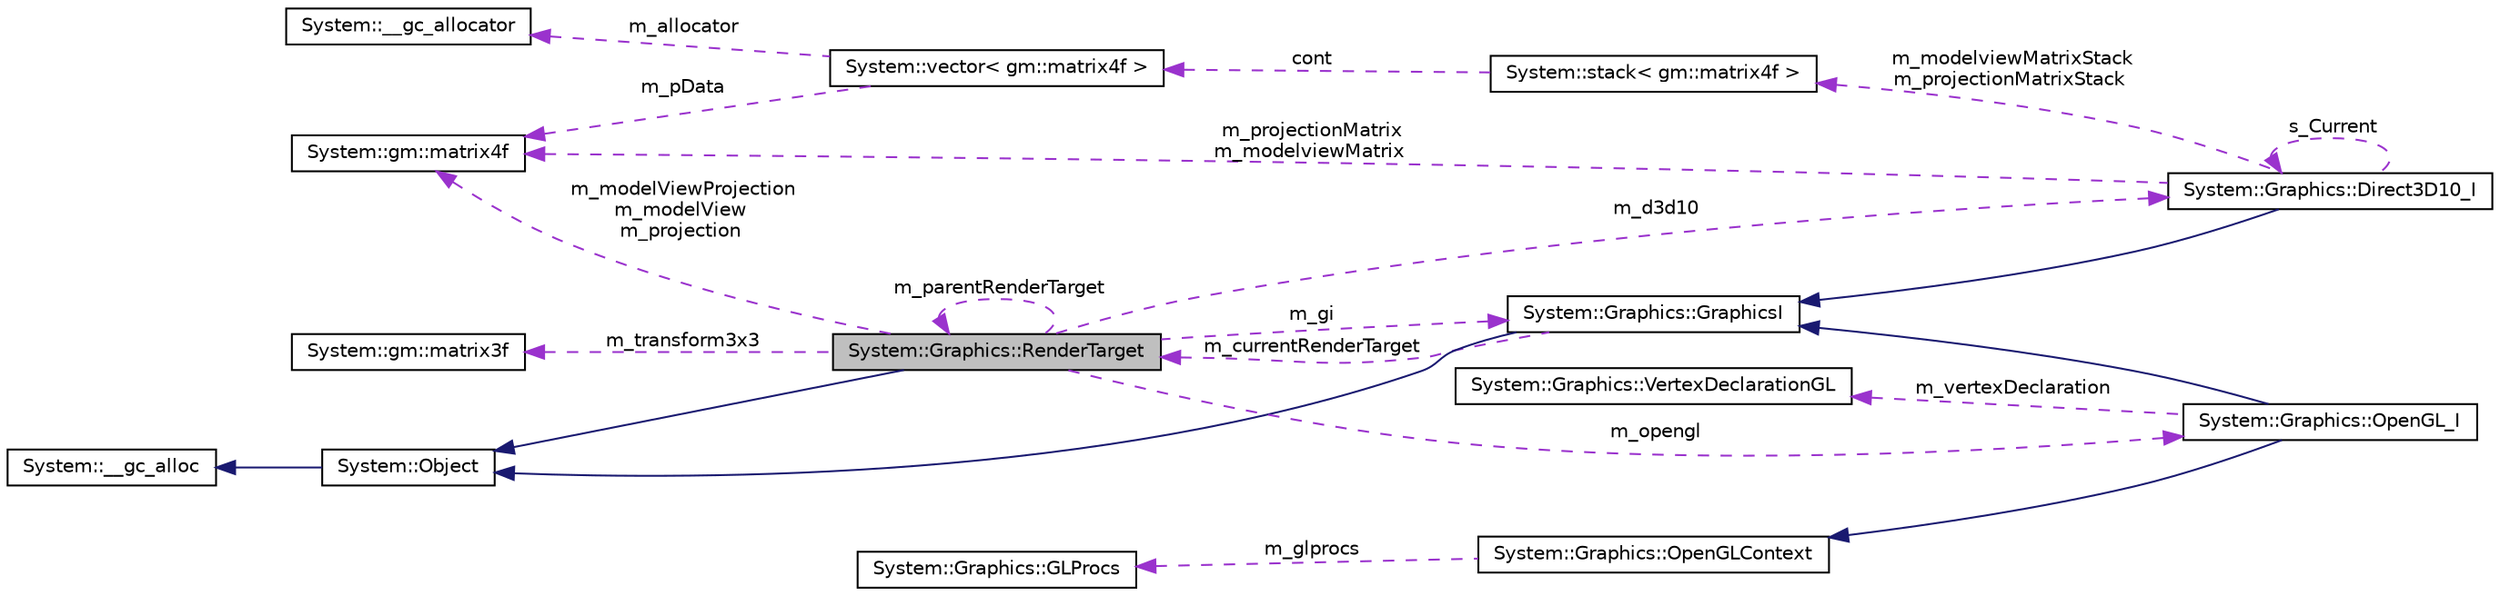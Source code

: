 digraph G
{
  edge [fontname="Helvetica",fontsize="10",labelfontname="Helvetica",labelfontsize="10"];
  node [fontname="Helvetica",fontsize="10",shape=record];
  rankdir="LR";
  Node1 [label="System::Graphics::RenderTarget",height=0.2,width=0.4,color="black", fillcolor="grey75", style="filled" fontcolor="black"];
  Node2 -> Node1 [dir="back",color="midnightblue",fontsize="10",style="solid",fontname="Helvetica"];
  Node2 [label="System::Object",height=0.2,width=0.4,color="black", fillcolor="white", style="filled",URL="$class_system_1_1_object.html"];
  Node3 -> Node2 [dir="back",color="midnightblue",fontsize="10",style="solid",fontname="Helvetica"];
  Node3 [label="System::__gc_alloc",height=0.2,width=0.4,color="black", fillcolor="white", style="filled",URL="$class_system_1_1____gc__alloc.html"];
  Node1 -> Node1 [dir="back",color="darkorchid3",fontsize="10",style="dashed",label=" m_parentRenderTarget" ,fontname="Helvetica"];
  Node4 -> Node1 [dir="back",color="darkorchid3",fontsize="10",style="dashed",label=" m_modelViewProjection\nm_modelView\nm_projection" ,fontname="Helvetica"];
  Node4 [label="System::gm::matrix4f",height=0.2,width=0.4,color="black", fillcolor="white", style="filled",URL="$class_system_1_1gm_1_1matrix4f.html"];
  Node5 -> Node1 [dir="back",color="darkorchid3",fontsize="10",style="dashed",label=" m_transform3x3" ,fontname="Helvetica"];
  Node5 [label="System::gm::matrix3f",height=0.2,width=0.4,color="black", fillcolor="white", style="filled",URL="$class_system_1_1gm_1_1matrix3f.html"];
  Node6 -> Node1 [dir="back",color="darkorchid3",fontsize="10",style="dashed",label=" m_d3d10" ,fontname="Helvetica"];
  Node6 [label="System::Graphics::Direct3D10_I",height=0.2,width=0.4,color="black", fillcolor="white", style="filled",URL="$class_system_1_1_graphics_1_1_direct3_d10___i.html"];
  Node7 -> Node6 [dir="back",color="midnightblue",fontsize="10",style="solid",fontname="Helvetica"];
  Node7 [label="System::Graphics::GraphicsI",height=0.2,width=0.4,color="black", fillcolor="white", style="filled",URL="$class_system_1_1_graphics_1_1_graphics_i.html"];
  Node2 -> Node7 [dir="back",color="midnightblue",fontsize="10",style="solid",fontname="Helvetica"];
  Node1 -> Node7 [dir="back",color="darkorchid3",fontsize="10",style="dashed",label=" m_currentRenderTarget" ,fontname="Helvetica"];
  Node8 -> Node6 [dir="back",color="darkorchid3",fontsize="10",style="dashed",label=" m_modelviewMatrixStack\nm_projectionMatrixStack" ,fontname="Helvetica"];
  Node8 [label="System::stack\< gm::matrix4f \>",height=0.2,width=0.4,color="black", fillcolor="white", style="filled",URL="$class_system_1_1stack.html"];
  Node9 -> Node8 [dir="back",color="darkorchid3",fontsize="10",style="dashed",label=" cont" ,fontname="Helvetica"];
  Node9 [label="System::vector\< gm::matrix4f \>",height=0.2,width=0.4,color="black", fillcolor="white", style="filled",URL="$class_system_1_1vector.html"];
  Node10 -> Node9 [dir="back",color="darkorchid3",fontsize="10",style="dashed",label=" m_allocator" ,fontname="Helvetica"];
  Node10 [label="System::__gc_allocator",height=0.2,width=0.4,color="black", fillcolor="white", style="filled",URL="$class_system_1_1____gc__allocator.html"];
  Node4 -> Node9 [dir="back",color="darkorchid3",fontsize="10",style="dashed",label=" m_pData" ,fontname="Helvetica"];
  Node4 -> Node6 [dir="back",color="darkorchid3",fontsize="10",style="dashed",label=" m_projectionMatrix\nm_modelviewMatrix" ,fontname="Helvetica"];
  Node6 -> Node6 [dir="back",color="darkorchid3",fontsize="10",style="dashed",label=" s_Current" ,fontname="Helvetica"];
  Node11 -> Node1 [dir="back",color="darkorchid3",fontsize="10",style="dashed",label=" m_opengl" ,fontname="Helvetica"];
  Node11 [label="System::Graphics::OpenGL_I",height=0.2,width=0.4,color="black", fillcolor="white", style="filled",URL="$class_system_1_1_graphics_1_1_open_g_l___i.html"];
  Node7 -> Node11 [dir="back",color="midnightblue",fontsize="10",style="solid",fontname="Helvetica"];
  Node12 -> Node11 [dir="back",color="midnightblue",fontsize="10",style="solid",fontname="Helvetica"];
  Node12 [label="System::Graphics::OpenGLContext",height=0.2,width=0.4,color="black", fillcolor="white", style="filled",URL="$class_system_1_1_graphics_1_1_open_g_l_context.html"];
  Node13 -> Node12 [dir="back",color="darkorchid3",fontsize="10",style="dashed",label=" m_glprocs" ,fontname="Helvetica"];
  Node13 [label="System::Graphics::GLProcs",height=0.2,width=0.4,color="black", fillcolor="white", style="filled",URL="$struct_system_1_1_graphics_1_1_g_l_procs.html"];
  Node14 -> Node11 [dir="back",color="darkorchid3",fontsize="10",style="dashed",label=" m_vertexDeclaration" ,fontname="Helvetica"];
  Node14 [label="System::Graphics::VertexDeclarationGL",height=0.2,width=0.4,color="black", fillcolor="white", style="filled",URL="$class_system_1_1_graphics_1_1_vertex_declaration_g_l.html"];
  Node7 -> Node1 [dir="back",color="darkorchid3",fontsize="10",style="dashed",label=" m_gi" ,fontname="Helvetica"];
}

